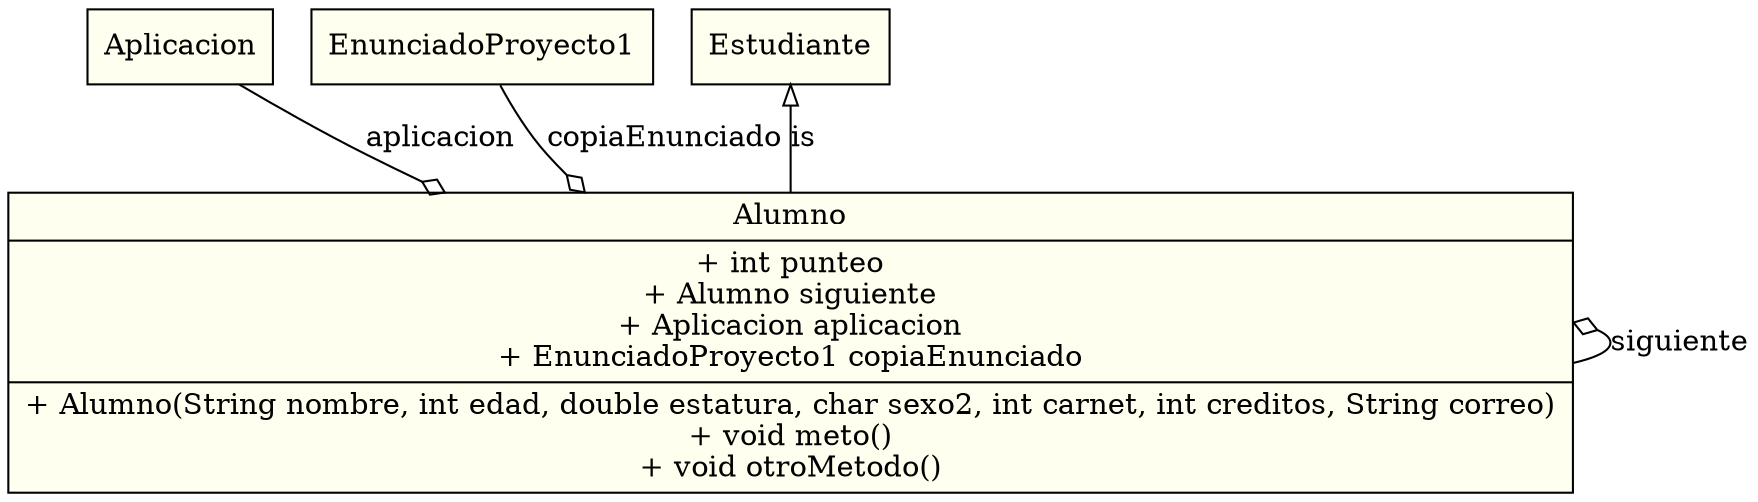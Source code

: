 digraph hierarchy { 
 node[shape = record, style = filled, fillcolor = ivory]
  edge[dir = back, arrowtail = empty]
Alumno[label="{Alumno|+ int punteo\n+ Alumno siguiente\n+ Aplicacion aplicacion\n+ EnunciadoProyecto1 copiaEnunciado\n|+  Alumno(String nombre, int edad, double estatura, char sexo2, int carnet, int creditos, String correo)\n+ void meto()\n+ void otroMetodo()\n}"]
Estudiante->Alumno[label= "is"]
Alumno->Alumno[constraint=false, arrowtail=odiamond, label = "siguiente"]
Alumno->Aplicacion[constraint=false, arrowtail=odiamond, label = "aplicacion"]
Alumno->EnunciadoProyecto1[constraint=false, arrowtail=odiamond, label = "copiaEnunciado"]

}

